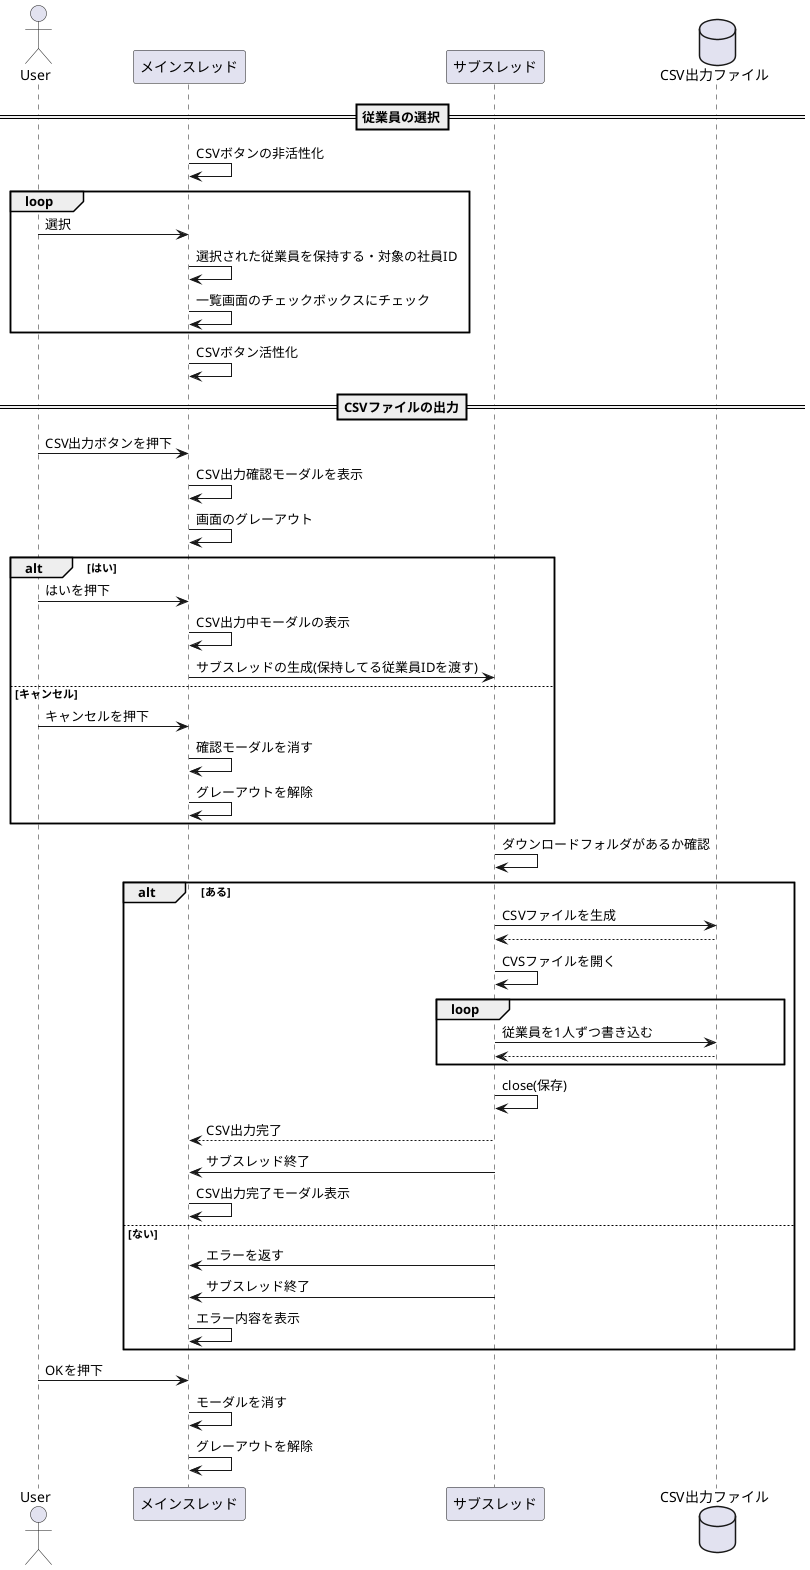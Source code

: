 @startuml ClassDiagram

actor User
participant メインスレッド
participant サブスレッド
database CSV出力ファイル

'ユーザーが従業員をチェックするときの動作
==従業員の選択==
メインスレッド -> メインスレッド :CSVボタンの非活性化
loop
    User -> メインスレッド :選択
    メインスレッド -> メインスレッド :選択された従業員を保持する・対象の社員ID
    メインスレッド -> メインスレッド :一覧画面のチェックボックスにチェック
end

メインスレッド -> メインスレッド :CSVボタン活性化

'選択後、CSV出力を押下したときの動作
==CSVファイルの出力==
User -> メインスレッド :CSV出力ボタンを押下
メインスレッド -> メインスレッド :CSV出力確認モーダルを表示
    メインスレッド -> メインスレッド :画面のグレーアウト
'確認モーダルの分岐
alt はい
    User -> メインスレッド :はいを押下
    メインスレッド -> メインスレッド :CSV出力中モーダルの表示
    メインスレッド -> サブスレッド :サブスレッドの生成(保持してる従業員IDを渡す)
else キャンセル
    User -> メインスレッド :キャンセルを押下
    メインスレッド -> メインスレッド :確認モーダルを消す
    メインスレッド -> メインスレッド :グレーアウトを解除
end
'CSVファイルに書き込む動作
サブスレッド -> サブスレッド :ダウンロードフォルダがあるか確認
alt ある
    サブスレッド -> CSV出力ファイル :CSVファイルを生成
    CSV出力ファイル --> サブスレッド

    サブスレッド -> サブスレッド :CVSファイルを開く
'CSVファイルに書き込む1名ずつ書き込むループ
loop
    サブスレッド -> CSV出力ファイル :従業員を1人ずつ書き込む
    CSV出力ファイル --> サブスレッド
end
サブスレッド -> サブスレッド :close(保存)
'CSV出力完了後
サブスレッド --> メインスレッド :CSV出力完了
サブスレッド -> メインスレッド :サブスレッド終了
メインスレッド -> メインスレッド :CSV出力完了モーダル表示

else ない
    サブスレッド -> メインスレッド :エラーを返す
    サブスレッド -> メインスレッド :サブスレッド終了
    メインスレッド -> メインスレッド :エラー内容を表示
end

User -> メインスレッド :OKを押下
メインスレッド -> メインスレッド :モーダルを消す
メインスレッド -> メインスレッド :グレーアウトを解除

@enduml

・OK押下からは成功も失敗も一緒だからaltnの外に入れる
・グレーアウトの処理部分の変更
・再レビュー


